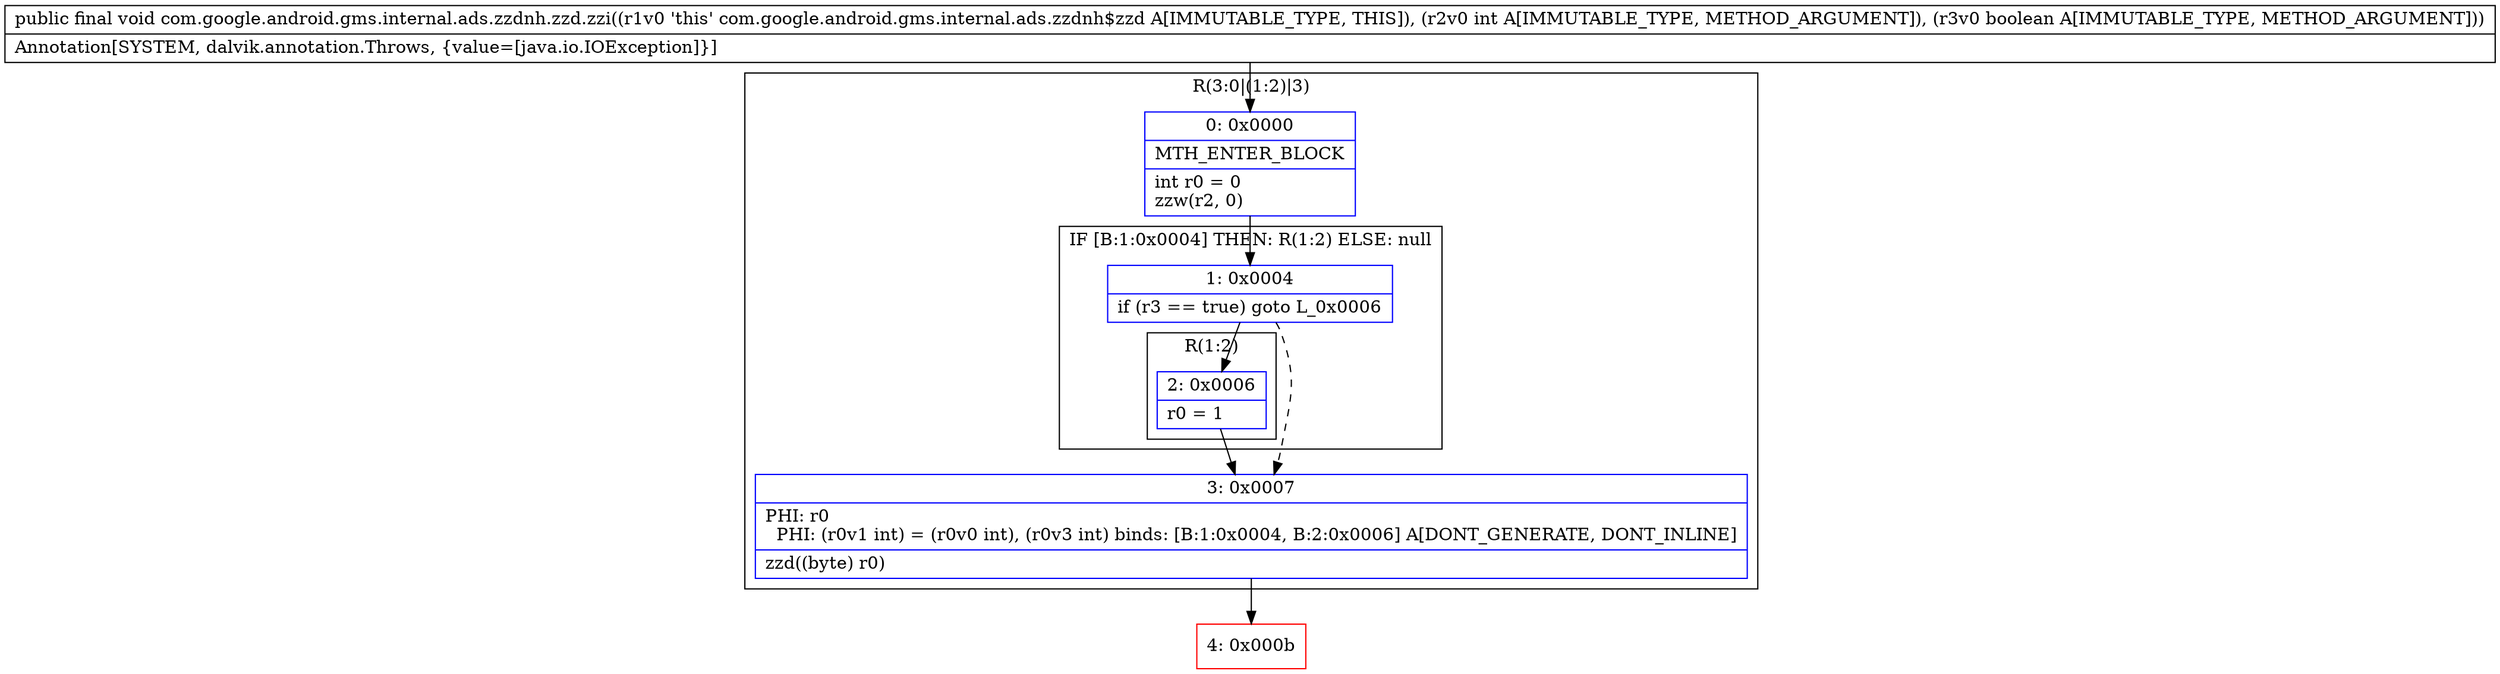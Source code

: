 digraph "CFG forcom.google.android.gms.internal.ads.zzdnh.zzd.zzi(IZ)V" {
subgraph cluster_Region_1839714065 {
label = "R(3:0|(1:2)|3)";
node [shape=record,color=blue];
Node_0 [shape=record,label="{0\:\ 0x0000|MTH_ENTER_BLOCK\l|int r0 = 0\lzzw(r2, 0)\l}"];
subgraph cluster_IfRegion_437986175 {
label = "IF [B:1:0x0004] THEN: R(1:2) ELSE: null";
node [shape=record,color=blue];
Node_1 [shape=record,label="{1\:\ 0x0004|if (r3 == true) goto L_0x0006\l}"];
subgraph cluster_Region_1116060931 {
label = "R(1:2)";
node [shape=record,color=blue];
Node_2 [shape=record,label="{2\:\ 0x0006|r0 = 1\l}"];
}
}
Node_3 [shape=record,label="{3\:\ 0x0007|PHI: r0 \l  PHI: (r0v1 int) = (r0v0 int), (r0v3 int) binds: [B:1:0x0004, B:2:0x0006] A[DONT_GENERATE, DONT_INLINE]\l|zzd((byte) r0)\l}"];
}
Node_4 [shape=record,color=red,label="{4\:\ 0x000b}"];
MethodNode[shape=record,label="{public final void com.google.android.gms.internal.ads.zzdnh.zzd.zzi((r1v0 'this' com.google.android.gms.internal.ads.zzdnh$zzd A[IMMUTABLE_TYPE, THIS]), (r2v0 int A[IMMUTABLE_TYPE, METHOD_ARGUMENT]), (r3v0 boolean A[IMMUTABLE_TYPE, METHOD_ARGUMENT]))  | Annotation[SYSTEM, dalvik.annotation.Throws, \{value=[java.io.IOException]\}]\l}"];
MethodNode -> Node_0;
Node_0 -> Node_1;
Node_1 -> Node_2;
Node_1 -> Node_3[style=dashed];
Node_2 -> Node_3;
Node_3 -> Node_4;
}

